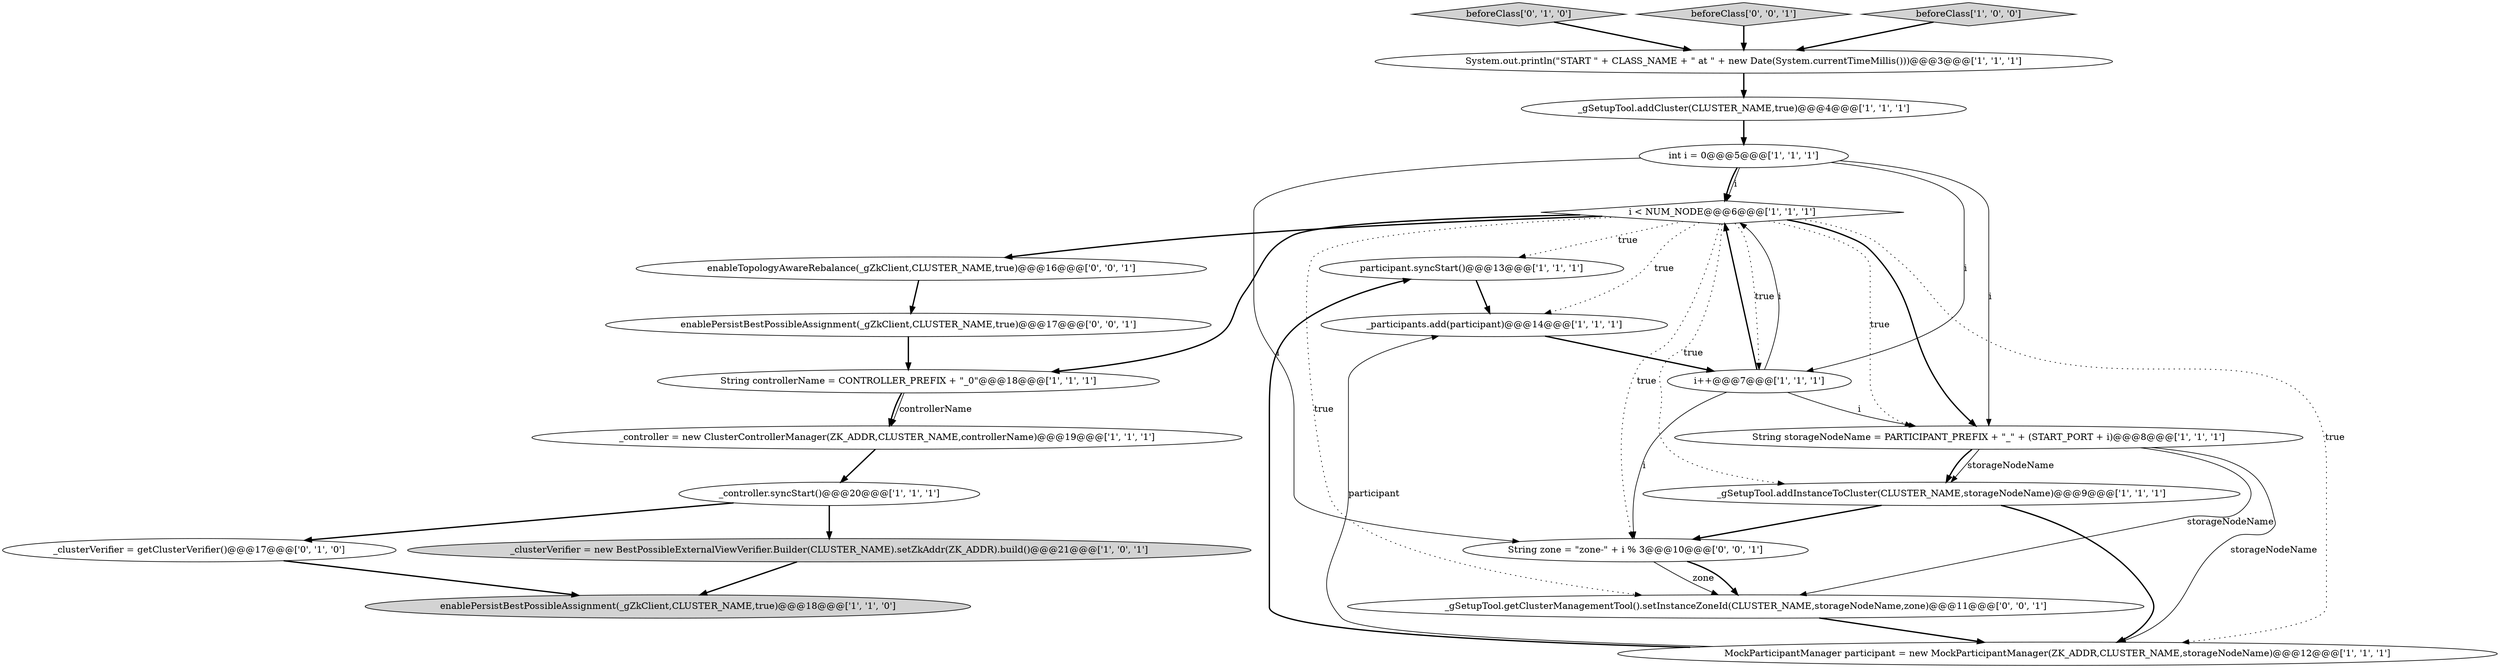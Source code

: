 digraph {
7 [style = filled, label = "_controller = new ClusterControllerManager(ZK_ADDR,CLUSTER_NAME,controllerName)@@@19@@@['1', '1', '1']", fillcolor = white, shape = ellipse image = "AAA0AAABBB1BBB"];
16 [style = filled, label = "beforeClass['0', '1', '0']", fillcolor = lightgray, shape = diamond image = "AAA0AAABBB2BBB"];
5 [style = filled, label = "participant.syncStart()@@@13@@@['1', '1', '1']", fillcolor = white, shape = ellipse image = "AAA0AAABBB1BBB"];
3 [style = filled, label = "_gSetupTool.addCluster(CLUSTER_NAME,true)@@@4@@@['1', '1', '1']", fillcolor = white, shape = ellipse image = "AAA0AAABBB1BBB"];
4 [style = filled, label = "int i = 0@@@5@@@['1', '1', '1']", fillcolor = white, shape = ellipse image = "AAA0AAABBB1BBB"];
20 [style = filled, label = "String zone = \"zone-\" + i % 3@@@10@@@['0', '0', '1']", fillcolor = white, shape = ellipse image = "AAA0AAABBB3BBB"];
10 [style = filled, label = "_clusterVerifier = new BestPossibleExternalViewVerifier.Builder(CLUSTER_NAME).setZkAddr(ZK_ADDR).build()@@@21@@@['1', '0', '1']", fillcolor = lightgray, shape = ellipse image = "AAA0AAABBB1BBB"];
11 [style = filled, label = "String controllerName = CONTROLLER_PREFIX + \"_0\"@@@18@@@['1', '1', '1']", fillcolor = white, shape = ellipse image = "AAA0AAABBB1BBB"];
22 [style = filled, label = "_gSetupTool.getClusterManagementTool().setInstanceZoneId(CLUSTER_NAME,storageNodeName,zone)@@@11@@@['0', '0', '1']", fillcolor = white, shape = ellipse image = "AAA0AAABBB3BBB"];
19 [style = filled, label = "enablePersistBestPossibleAssignment(_gZkClient,CLUSTER_NAME,true)@@@17@@@['0', '0', '1']", fillcolor = white, shape = ellipse image = "AAA0AAABBB3BBB"];
17 [style = filled, label = "_clusterVerifier = getClusterVerifier()@@@17@@@['0', '1', '0']", fillcolor = white, shape = ellipse image = "AAA0AAABBB2BBB"];
8 [style = filled, label = "enablePersistBestPossibleAssignment(_gZkClient,CLUSTER_NAME,true)@@@18@@@['1', '1', '0']", fillcolor = lightgray, shape = ellipse image = "AAA0AAABBB1BBB"];
9 [style = filled, label = "MockParticipantManager participant = new MockParticipantManager(ZK_ADDR,CLUSTER_NAME,storageNodeName)@@@12@@@['1', '1', '1']", fillcolor = white, shape = ellipse image = "AAA0AAABBB1BBB"];
15 [style = filled, label = "System.out.println(\"START \" + CLASS_NAME + \" at \" + new Date(System.currentTimeMillis()))@@@3@@@['1', '1', '1']", fillcolor = white, shape = ellipse image = "AAA0AAABBB1BBB"];
21 [style = filled, label = "enableTopologyAwareRebalance(_gZkClient,CLUSTER_NAME,true)@@@16@@@['0', '0', '1']", fillcolor = white, shape = ellipse image = "AAA0AAABBB3BBB"];
12 [style = filled, label = "i < NUM_NODE@@@6@@@['1', '1', '1']", fillcolor = white, shape = diamond image = "AAA0AAABBB1BBB"];
13 [style = filled, label = "_controller.syncStart()@@@20@@@['1', '1', '1']", fillcolor = white, shape = ellipse image = "AAA0AAABBB1BBB"];
2 [style = filled, label = "_gSetupTool.addInstanceToCluster(CLUSTER_NAME,storageNodeName)@@@9@@@['1', '1', '1']", fillcolor = white, shape = ellipse image = "AAA0AAABBB1BBB"];
1 [style = filled, label = "i++@@@7@@@['1', '1', '1']", fillcolor = white, shape = ellipse image = "AAA0AAABBB1BBB"];
14 [style = filled, label = "String storageNodeName = PARTICIPANT_PREFIX + \"_\" + (START_PORT + i)@@@8@@@['1', '1', '1']", fillcolor = white, shape = ellipse image = "AAA0AAABBB1BBB"];
18 [style = filled, label = "beforeClass['0', '0', '1']", fillcolor = lightgray, shape = diamond image = "AAA0AAABBB3BBB"];
6 [style = filled, label = "_participants.add(participant)@@@14@@@['1', '1', '1']", fillcolor = white, shape = ellipse image = "AAA0AAABBB1BBB"];
0 [style = filled, label = "beforeClass['1', '0', '0']", fillcolor = lightgray, shape = diamond image = "AAA0AAABBB1BBB"];
7->13 [style = bold, label=""];
1->20 [style = solid, label="i"];
13->10 [style = bold, label=""];
17->8 [style = bold, label=""];
16->15 [style = bold, label=""];
4->12 [style = solid, label="i"];
4->20 [style = solid, label="i"];
2->20 [style = bold, label=""];
20->22 [style = solid, label="zone"];
21->19 [style = bold, label=""];
14->9 [style = solid, label="storageNodeName"];
11->7 [style = solid, label="controllerName"];
12->21 [style = bold, label=""];
4->14 [style = solid, label="i"];
22->9 [style = bold, label=""];
12->11 [style = bold, label=""];
18->15 [style = bold, label=""];
1->14 [style = solid, label="i"];
4->1 [style = solid, label="i"];
14->2 [style = solid, label="storageNodeName"];
12->1 [style = dotted, label="true"];
14->22 [style = solid, label="storageNodeName"];
12->2 [style = dotted, label="true"];
19->11 [style = bold, label=""];
2->9 [style = bold, label=""];
9->6 [style = solid, label="participant"];
15->3 [style = bold, label=""];
3->4 [style = bold, label=""];
0->15 [style = bold, label=""];
20->22 [style = bold, label=""];
6->1 [style = bold, label=""];
12->14 [style = dotted, label="true"];
13->17 [style = bold, label=""];
12->22 [style = dotted, label="true"];
12->20 [style = dotted, label="true"];
5->6 [style = bold, label=""];
10->8 [style = bold, label=""];
12->5 [style = dotted, label="true"];
12->6 [style = dotted, label="true"];
1->12 [style = solid, label="i"];
12->14 [style = bold, label=""];
1->12 [style = bold, label=""];
9->5 [style = bold, label=""];
4->12 [style = bold, label=""];
14->2 [style = bold, label=""];
11->7 [style = bold, label=""];
12->9 [style = dotted, label="true"];
}
